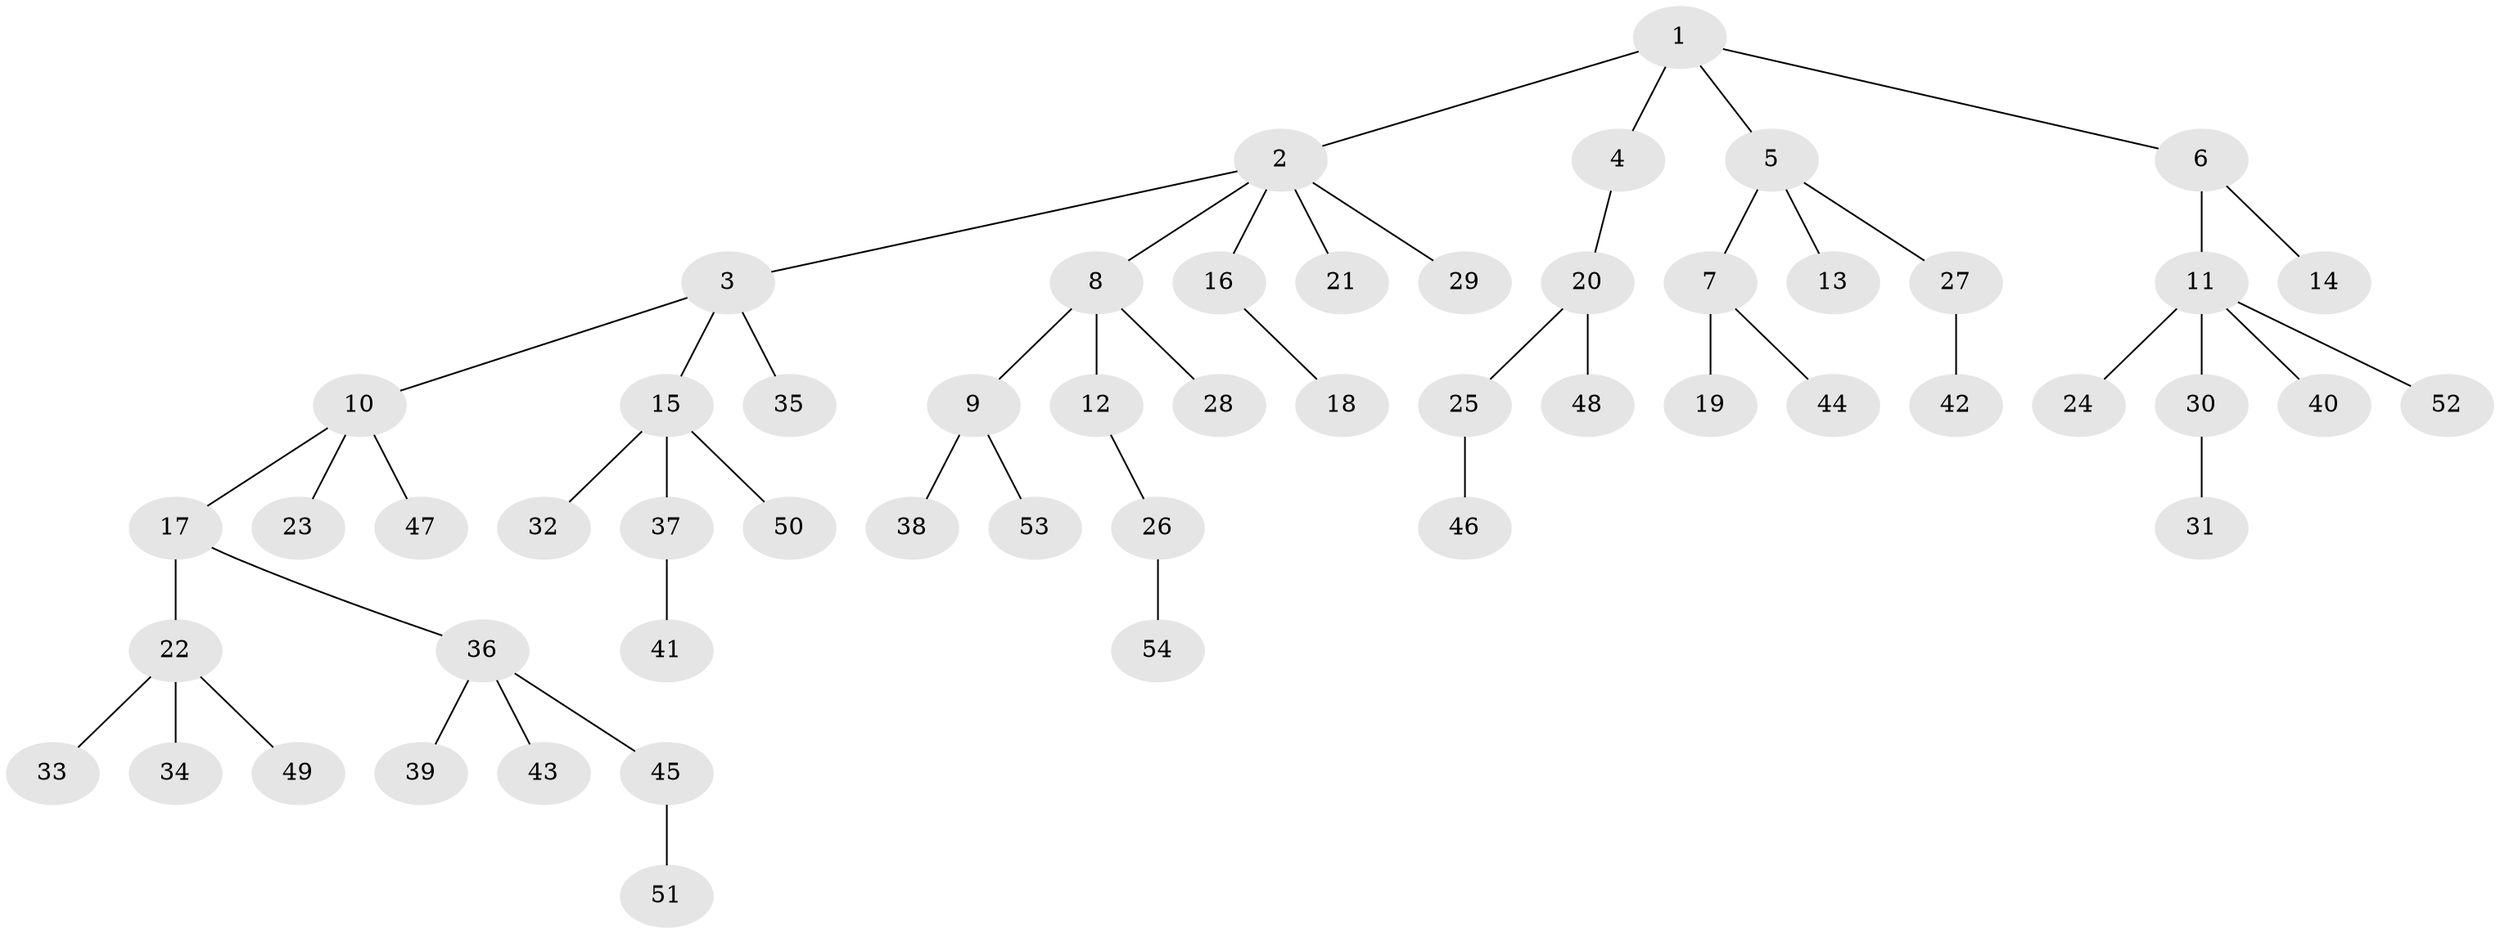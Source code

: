 // coarse degree distribution, {8: 0.03125, 3: 0.125, 1: 0.59375, 5: 0.03125, 4: 0.0625, 2: 0.15625}
// Generated by graph-tools (version 1.1) at 2025/19/03/04/25 18:19:14]
// undirected, 54 vertices, 53 edges
graph export_dot {
graph [start="1"]
  node [color=gray90,style=filled];
  1;
  2;
  3;
  4;
  5;
  6;
  7;
  8;
  9;
  10;
  11;
  12;
  13;
  14;
  15;
  16;
  17;
  18;
  19;
  20;
  21;
  22;
  23;
  24;
  25;
  26;
  27;
  28;
  29;
  30;
  31;
  32;
  33;
  34;
  35;
  36;
  37;
  38;
  39;
  40;
  41;
  42;
  43;
  44;
  45;
  46;
  47;
  48;
  49;
  50;
  51;
  52;
  53;
  54;
  1 -- 2;
  1 -- 4;
  1 -- 5;
  1 -- 6;
  2 -- 3;
  2 -- 8;
  2 -- 16;
  2 -- 21;
  2 -- 29;
  3 -- 10;
  3 -- 15;
  3 -- 35;
  4 -- 20;
  5 -- 7;
  5 -- 13;
  5 -- 27;
  6 -- 11;
  6 -- 14;
  7 -- 19;
  7 -- 44;
  8 -- 9;
  8 -- 12;
  8 -- 28;
  9 -- 38;
  9 -- 53;
  10 -- 17;
  10 -- 23;
  10 -- 47;
  11 -- 24;
  11 -- 30;
  11 -- 40;
  11 -- 52;
  12 -- 26;
  15 -- 32;
  15 -- 37;
  15 -- 50;
  16 -- 18;
  17 -- 22;
  17 -- 36;
  20 -- 25;
  20 -- 48;
  22 -- 33;
  22 -- 34;
  22 -- 49;
  25 -- 46;
  26 -- 54;
  27 -- 42;
  30 -- 31;
  36 -- 39;
  36 -- 43;
  36 -- 45;
  37 -- 41;
  45 -- 51;
}
